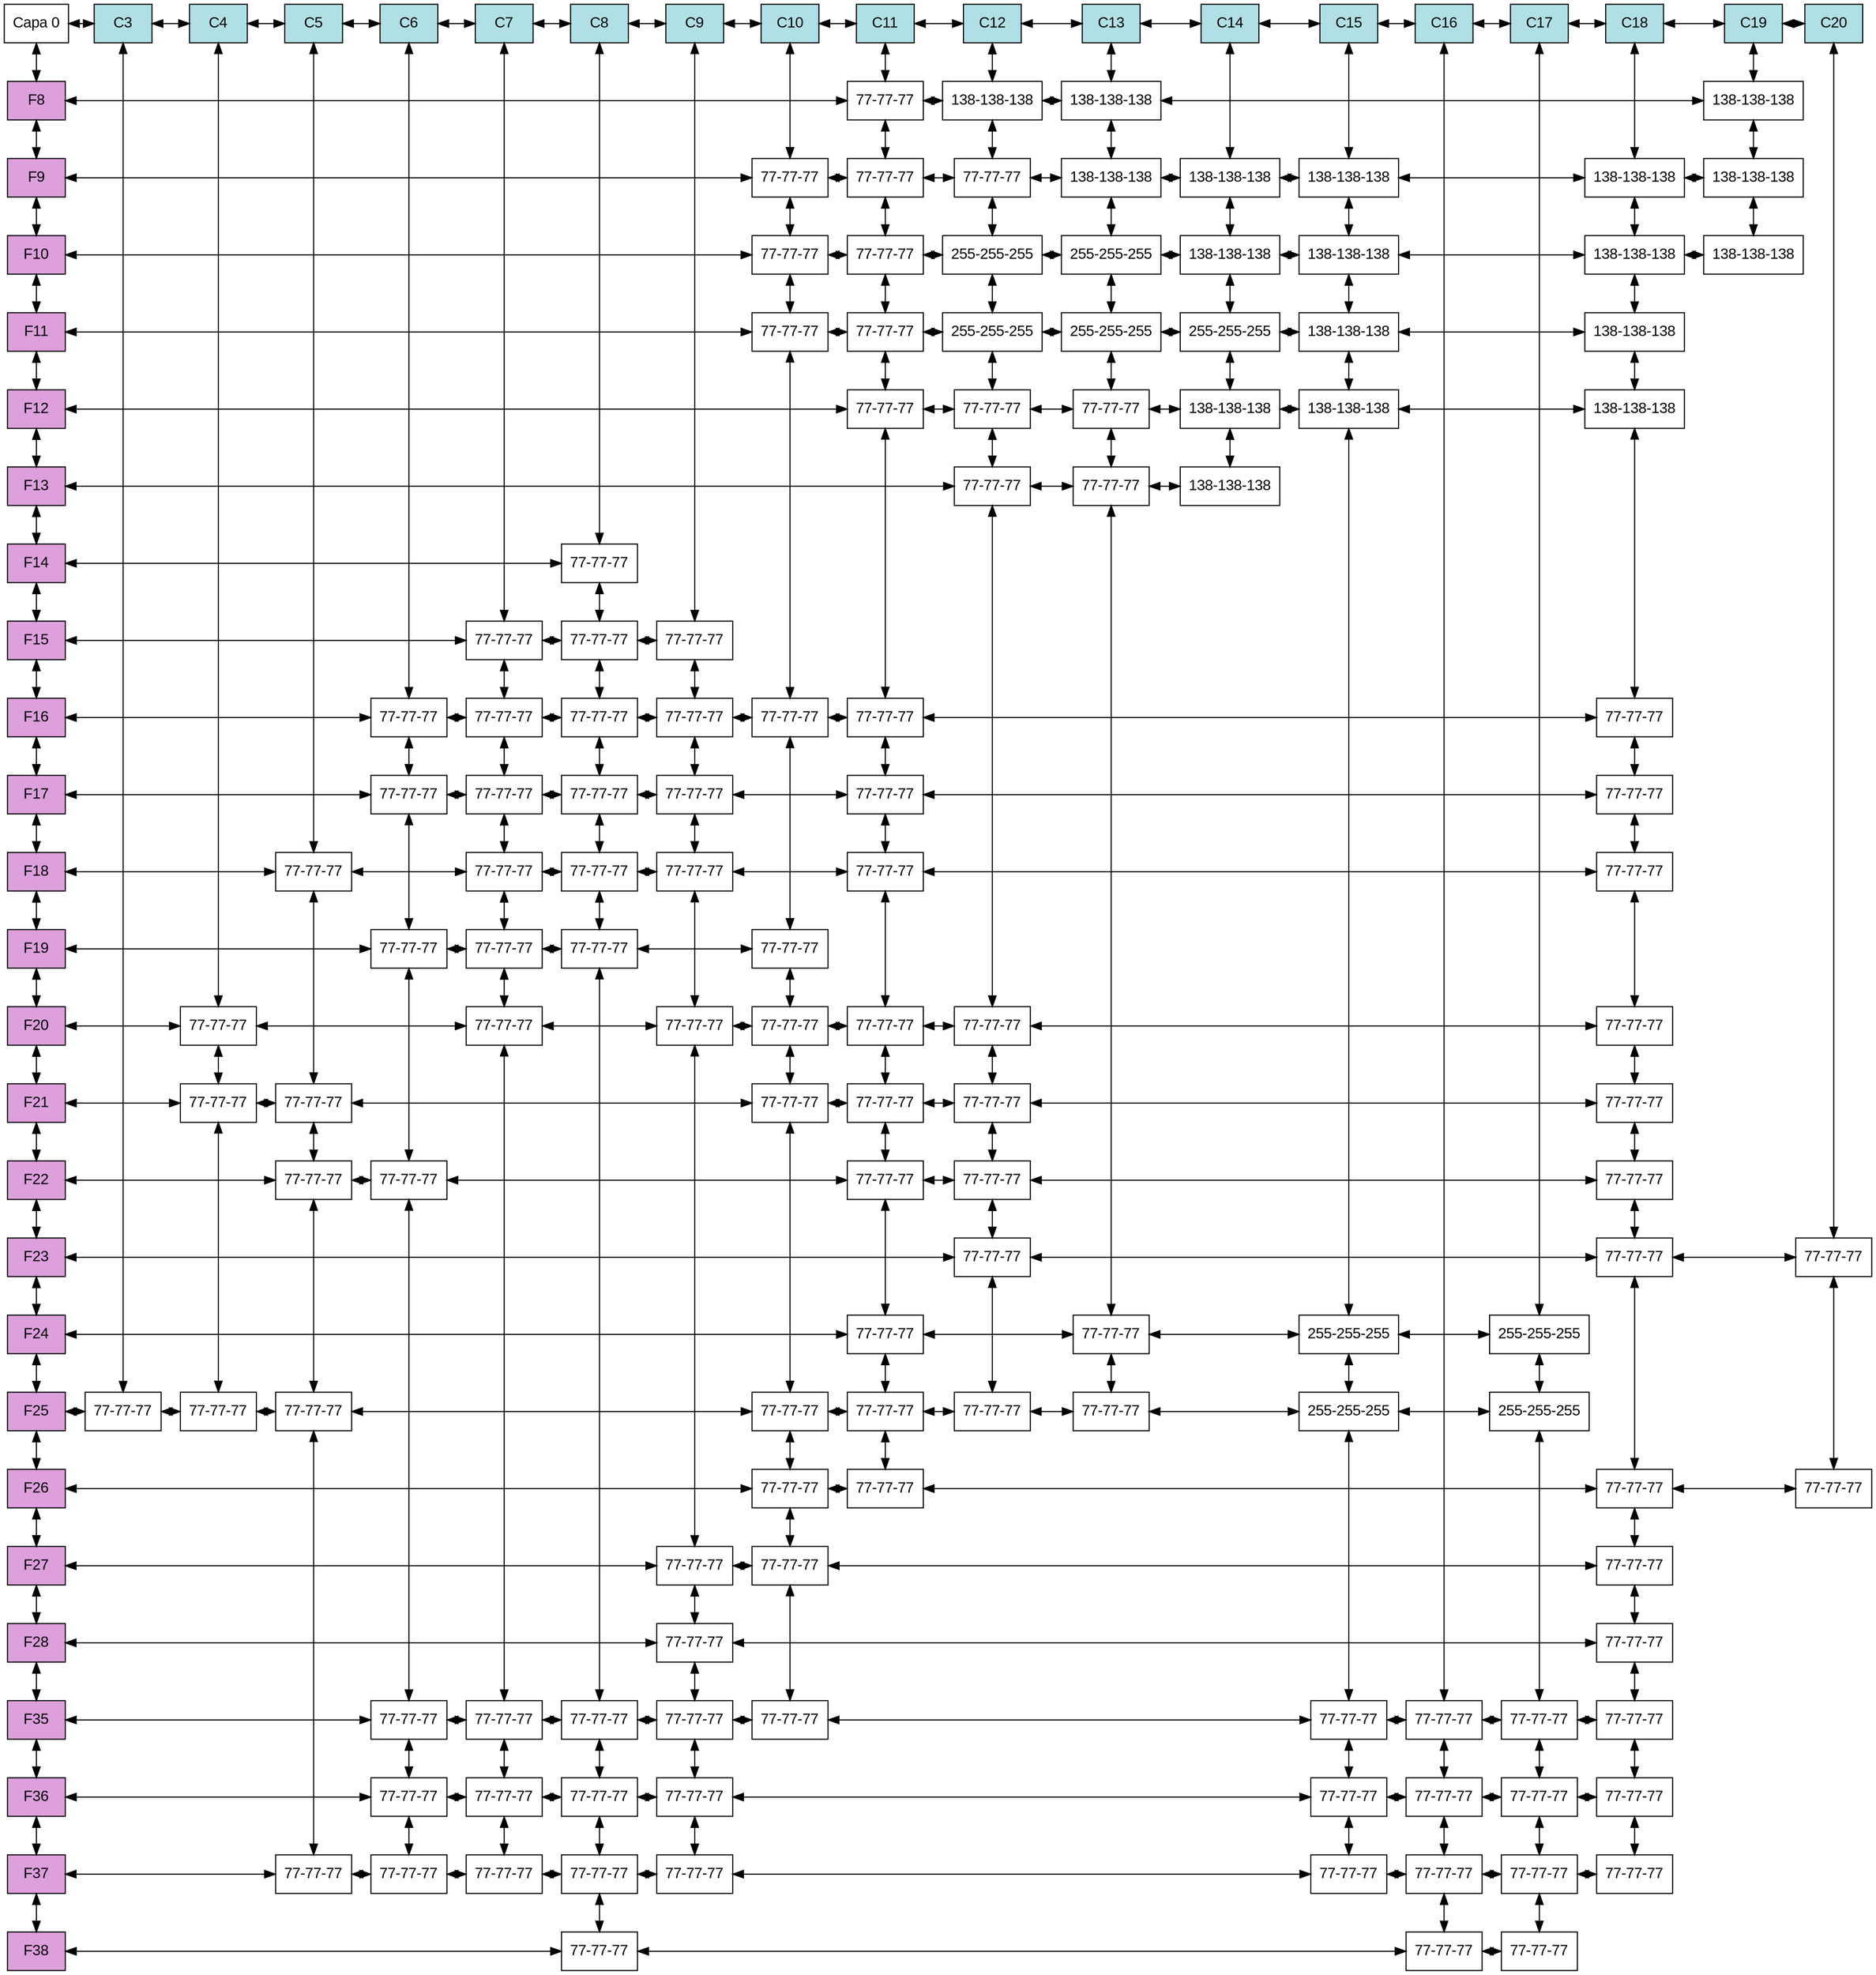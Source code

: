 digraph T{
	node[shape=box fontname="Arial" fillcolor="white" style=filled];
	edge[dir="both"];
	Root[label = "Capa 0", group="0"];
	F8[group="0" fillcolor="plum"];
	F9[group="0" fillcolor="plum"];
	F10[group="0" fillcolor="plum"];
	F11[group="0" fillcolor="plum"];
	F12[group="0" fillcolor="plum"];
	F13[group="0" fillcolor="plum"];
	F14[group="0" fillcolor="plum"];
	F15[group="0" fillcolor="plum"];
	F16[group="0" fillcolor="plum"];
	F17[group="0" fillcolor="plum"];
	F18[group="0" fillcolor="plum"];
	F19[group="0" fillcolor="plum"];
	F20[group="0" fillcolor="plum"];
	F21[group="0" fillcolor="plum"];
	F22[group="0" fillcolor="plum"];
	F23[group="0" fillcolor="plum"];
	F24[group="0" fillcolor="plum"];
	F25[group="0" fillcolor="plum"];
	F26[group="0" fillcolor="plum"];
	F27[group="0" fillcolor="plum"];
	F28[group="0" fillcolor="plum"];
	F35[group="0" fillcolor="plum"];
	F36[group="0" fillcolor="plum"];
	F37[group="0" fillcolor="plum"];
	F38[group="0" fillcolor="plum"];
	C3[group="3" fillcolor="powderblue"];
	C4[group="4" fillcolor="powderblue"];
	C5[group="5" fillcolor="powderblue"];
	C6[group="6" fillcolor="powderblue"];
	C7[group="7" fillcolor="powderblue"];
	C8[group="8" fillcolor="powderblue"];
	C9[group="9" fillcolor="powderblue"];
	C10[group="10" fillcolor="powderblue"];
	C11[group="11" fillcolor="powderblue"];
	C12[group="12" fillcolor="powderblue"];
	C13[group="13" fillcolor="powderblue"];
	C14[group="14" fillcolor="powderblue"];
	C15[group="15" fillcolor="powderblue"];
	C16[group="16" fillcolor="powderblue"];
	C17[group="17" fillcolor="powderblue"];
	C18[group="18" fillcolor="powderblue"];
	C19[group="19" fillcolor="powderblue"];
	C20[group="20" fillcolor="powderblue"];
	N25_3[group="3" label="77-77-77"];
	N20_4[group="4" label="77-77-77"];
	N21_4[group="4" label="77-77-77"];
	N25_4[group="4" label="77-77-77"];
	N18_5[group="5" label="77-77-77"];
	N21_5[group="5" label="77-77-77"];
	N22_5[group="5" label="77-77-77"];
	N25_5[group="5" label="77-77-77"];
	N37_5[group="5" label="77-77-77"];
	N16_6[group="6" label="77-77-77"];
	N17_6[group="6" label="77-77-77"];
	N19_6[group="6" label="77-77-77"];
	N22_6[group="6" label="77-77-77"];
	N35_6[group="6" label="77-77-77"];
	N36_6[group="6" label="77-77-77"];
	N37_6[group="6" label="77-77-77"];
	N15_7[group="7" label="77-77-77"];
	N16_7[group="7" label="77-77-77"];
	N17_7[group="7" label="77-77-77"];
	N18_7[group="7" label="77-77-77"];
	N19_7[group="7" label="77-77-77"];
	N20_7[group="7" label="77-77-77"];
	N35_7[group="7" label="77-77-77"];
	N36_7[group="7" label="77-77-77"];
	N37_7[group="7" label="77-77-77"];
	N14_8[group="8" label="77-77-77"];
	N15_8[group="8" label="77-77-77"];
	N16_8[group="8" label="77-77-77"];
	N17_8[group="8" label="77-77-77"];
	N18_8[group="8" label="77-77-77"];
	N19_8[group="8" label="77-77-77"];
	N35_8[group="8" label="77-77-77"];
	N36_8[group="8" label="77-77-77"];
	N37_8[group="8" label="77-77-77"];
	N38_8[group="8" label="77-77-77"];
	N15_9[group="9" label="77-77-77"];
	N16_9[group="9" label="77-77-77"];
	N17_9[group="9" label="77-77-77"];
	N18_9[group="9" label="77-77-77"];
	N20_9[group="9" label="77-77-77"];
	N27_9[group="9" label="77-77-77"];
	N28_9[group="9" label="77-77-77"];
	N35_9[group="9" label="77-77-77"];
	N36_9[group="9" label="77-77-77"];
	N37_9[group="9" label="77-77-77"];
	N9_10[group="10" label="77-77-77"];
	N10_10[group="10" label="77-77-77"];
	N11_10[group="10" label="77-77-77"];
	N16_10[group="10" label="77-77-77"];
	N19_10[group="10" label="77-77-77"];
	N20_10[group="10" label="77-77-77"];
	N21_10[group="10" label="77-77-77"];
	N25_10[group="10" label="77-77-77"];
	N26_10[group="10" label="77-77-77"];
	N27_10[group="10" label="77-77-77"];
	N35_10[group="10" label="77-77-77"];
	N8_11[group="11" label="77-77-77"];
	N9_11[group="11" label="77-77-77"];
	N10_11[group="11" label="77-77-77"];
	N11_11[group="11" label="77-77-77"];
	N12_11[group="11" label="77-77-77"];
	N16_11[group="11" label="77-77-77"];
	N17_11[group="11" label="77-77-77"];
	N18_11[group="11" label="77-77-77"];
	N20_11[group="11" label="77-77-77"];
	N21_11[group="11" label="77-77-77"];
	N22_11[group="11" label="77-77-77"];
	N24_11[group="11" label="77-77-77"];
	N25_11[group="11" label="77-77-77"];
	N26_11[group="11" label="77-77-77"];
	N8_12[group="12" label="138-138-138"];
	N9_12[group="12" label="77-77-77"];
	N10_12[group="12" label="255-255-255"];
	N11_12[group="12" label="255-255-255"];
	N12_12[group="12" label="77-77-77"];
	N13_12[group="12" label="77-77-77"];
	N20_12[group="12" label="77-77-77"];
	N21_12[group="12" label="77-77-77"];
	N22_12[group="12" label="77-77-77"];
	N23_12[group="12" label="77-77-77"];
	N25_12[group="12" label="77-77-77"];
	N8_13[group="13" label="138-138-138"];
	N9_13[group="13" label="138-138-138"];
	N10_13[group="13" label="255-255-255"];
	N11_13[group="13" label="255-255-255"];
	N12_13[group="13" label="77-77-77"];
	N13_13[group="13" label="77-77-77"];
	N24_13[group="13" label="77-77-77"];
	N25_13[group="13" label="77-77-77"];
	N9_14[group="14" label="138-138-138"];
	N10_14[group="14" label="138-138-138"];
	N11_14[group="14" label="255-255-255"];
	N12_14[group="14" label="138-138-138"];
	N13_14[group="14" label="138-138-138"];
	N9_15[group="15" label="138-138-138"];
	N10_15[group="15" label="138-138-138"];
	N11_15[group="15" label="138-138-138"];
	N12_15[group="15" label="138-138-138"];
	N24_15[group="15" label="255-255-255"];
	N25_15[group="15" label="255-255-255"];
	N35_15[group="15" label="77-77-77"];
	N36_15[group="15" label="77-77-77"];
	N37_15[group="15" label="77-77-77"];
	N35_16[group="16" label="77-77-77"];
	N36_16[group="16" label="77-77-77"];
	N37_16[group="16" label="77-77-77"];
	N38_16[group="16" label="77-77-77"];
	N24_17[group="17" label="255-255-255"];
	N25_17[group="17" label="255-255-255"];
	N35_17[group="17" label="77-77-77"];
	N36_17[group="17" label="77-77-77"];
	N37_17[group="17" label="77-77-77"];
	N38_17[group="17" label="77-77-77"];
	N9_18[group="18" label="138-138-138"];
	N10_18[group="18" label="138-138-138"];
	N11_18[group="18" label="138-138-138"];
	N12_18[group="18" label="138-138-138"];
	N16_18[group="18" label="77-77-77"];
	N17_18[group="18" label="77-77-77"];
	N18_18[group="18" label="77-77-77"];
	N20_18[group="18" label="77-77-77"];
	N21_18[group="18" label="77-77-77"];
	N22_18[group="18" label="77-77-77"];
	N23_18[group="18" label="77-77-77"];
	N26_18[group="18" label="77-77-77"];
	N27_18[group="18" label="77-77-77"];
	N28_18[group="18" label="77-77-77"];
	N35_18[group="18" label="77-77-77"];
	N36_18[group="18" label="77-77-77"];
	N37_18[group="18" label="77-77-77"];
	N8_19[group="19" label="138-138-138"];
	N9_19[group="19" label="138-138-138"];
	N10_19[group="19" label="138-138-138"];
	N23_20[group="20" label="77-77-77"];
	N26_20[group="20" label="77-77-77"];
	subgraph columnHeader {
		rank = same;
		Root -> C3 -> C4 -> C5 -> C6 -> C7 -> C8 -> C9 -> C10 -> C11 -> C12 -> C13 -> C14 -> C15 -> C16 -> C17 -> C18 -> C19 -> C20;
	}
	subgraph row8 {
		rank = same;
		F8 -> N8_11 -> N8_12 -> N8_13 -> N8_19;
	}
	subgraph row9 {
		rank = same;
		F9 -> N9_10 -> N9_11 -> N9_12 -> N9_13 -> N9_14 -> N9_15 -> N9_18 -> N9_19;
	}
	subgraph row10 {
		rank = same;
		F10 -> N10_10 -> N10_11 -> N10_12 -> N10_13 -> N10_14 -> N10_15 -> N10_18 -> N10_19;
	}
	subgraph row11 {
		rank = same;
		F11 -> N11_10 -> N11_11 -> N11_12 -> N11_13 -> N11_14 -> N11_15 -> N11_18;
	}
	subgraph row12 {
		rank = same;
		F12 -> N12_11 -> N12_12 -> N12_13 -> N12_14 -> N12_15 -> N12_18;
	}
	subgraph row13 {
		rank = same;
		F13 -> N13_12 -> N13_13 -> N13_14;
	}
	subgraph row14 {
		rank = same;
		F14 -> N14_8;
	}
	subgraph row15 {
		rank = same;
		F15 -> N15_7 -> N15_8 -> N15_9;
	}
	subgraph row16 {
		rank = same;
		F16 -> N16_6 -> N16_7 -> N16_8 -> N16_9 -> N16_10 -> N16_11 -> N16_18;
	}
	subgraph row17 {
		rank = same;
		F17 -> N17_6 -> N17_7 -> N17_8 -> N17_9 -> N17_11 -> N17_18;
	}
	subgraph row18 {
		rank = same;
		F18 -> N18_5 -> N18_7 -> N18_8 -> N18_9 -> N18_11 -> N18_18;
	}
	subgraph row19 {
		rank = same;
		F19 -> N19_6 -> N19_7 -> N19_8 -> N19_10;
	}
	subgraph row20 {
		rank = same;
		F20 -> N20_4 -> N20_7 -> N20_9 -> N20_10 -> N20_11 -> N20_12 -> N20_18;
	}
	subgraph row21 {
		rank = same;
		F21 -> N21_4 -> N21_5 -> N21_10 -> N21_11 -> N21_12 -> N21_18;
	}
	subgraph row22 {
		rank = same;
		F22 -> N22_5 -> N22_6 -> N22_11 -> N22_12 -> N22_18;
	}
	subgraph row23 {
		rank = same;
		F23 -> N23_12 -> N23_18 -> N23_20;
	}
	subgraph row24 {
		rank = same;
		F24 -> N24_11 -> N24_13 -> N24_15 -> N24_17;
	}
	subgraph row25 {
		rank = same;
		F25 -> N25_3 -> N25_4 -> N25_5 -> N25_10 -> N25_11 -> N25_12 -> N25_13 -> N25_15 -> N25_17;
	}
	subgraph row26 {
		rank = same;
		F26 -> N26_10 -> N26_11 -> N26_18 -> N26_20;
	}
	subgraph row27 {
		rank = same;
		F27 -> N27_9 -> N27_10 -> N27_18;
	}
	subgraph row28 {
		rank = same;
		F28 -> N28_9 -> N28_18;
	}
	subgraph row35 {
		rank = same;
		F35 -> N35_6 -> N35_7 -> N35_8 -> N35_9 -> N35_10 -> N35_15 -> N35_16 -> N35_17 -> N35_18;
	}
	subgraph row36 {
		rank = same;
		F36 -> N36_6 -> N36_7 -> N36_8 -> N36_9 -> N36_15 -> N36_16 -> N36_17 -> N36_18;
	}
	subgraph row37 {
		rank = same;
		F37 -> N37_5 -> N37_6 -> N37_7 -> N37_8 -> N37_9 -> N37_15 -> N37_16 -> N37_17 -> N37_18;
	}
	subgraph row38 {
		rank = same;
		F38 -> N38_8 -> N38_16 -> N38_17;
	}
	subgraph rowHeader {
		Root -> F8 -> F9 -> F10 -> F11 -> F12 -> F13 -> F14 -> F15 -> F16 -> F17 -> F18 -> F19 -> F20 -> F21 -> F22 -> F23 -> F24 -> F25 -> F26 -> F27 -> F28 -> F35 -> F36 -> F37 -> F38;
	}
	subgraph column3 {
		C3 -> N25_3;
	}
	subgraph column4 {
		C4 -> N20_4 -> N21_4 -> N25_4;
	}
	subgraph column5 {
		C5 -> N18_5 -> N21_5 -> N22_5 -> N25_5 -> N37_5;
	}
	subgraph column6 {
		C6 -> N16_6 -> N17_6 -> N19_6 -> N22_6 -> N35_6 -> N36_6 -> N37_6;
	}
	subgraph column7 {
		C7 -> N15_7 -> N16_7 -> N17_7 -> N18_7 -> N19_7 -> N20_7 -> N35_7 -> N36_7 -> N37_7;
	}
	subgraph column8 {
		C8 -> N14_8 -> N15_8 -> N16_8 -> N17_8 -> N18_8 -> N19_8 -> N35_8 -> N36_8 -> N37_8 -> N38_8;
	}
	subgraph column9 {
		C9 -> N15_9 -> N16_9 -> N17_9 -> N18_9 -> N20_9 -> N27_9 -> N28_9 -> N35_9 -> N36_9 -> N37_9;
	}
	subgraph column10 {
		C10 -> N9_10 -> N10_10 -> N11_10 -> N16_10 -> N19_10 -> N20_10 -> N21_10 -> N25_10 -> N26_10 -> N27_10 -> N35_10;
	}
	subgraph column11 {
		C11 -> N8_11 -> N9_11 -> N10_11 -> N11_11 -> N12_11 -> N16_11 -> N17_11 -> N18_11 -> N20_11 -> N21_11 -> N22_11 -> N24_11 -> N25_11 -> N26_11;
	}
	subgraph column12 {
		C12 -> N8_12 -> N9_12 -> N10_12 -> N11_12 -> N12_12 -> N13_12 -> N20_12 -> N21_12 -> N22_12 -> N23_12 -> N25_12;
	}
	subgraph column13 {
		C13 -> N8_13 -> N9_13 -> N10_13 -> N11_13 -> N12_13 -> N13_13 -> N24_13 -> N25_13;
	}
	subgraph column14 {
		C14 -> N9_14 -> N10_14 -> N11_14 -> N12_14 -> N13_14;
	}
	subgraph column15 {
		C15 -> N9_15 -> N10_15 -> N11_15 -> N12_15 -> N24_15 -> N25_15 -> N35_15 -> N36_15 -> N37_15;
	}
	subgraph column16 {
		C16 -> N35_16 -> N36_16 -> N37_16 -> N38_16;
	}
	subgraph column17 {
		C17 -> N24_17 -> N25_17 -> N35_17 -> N36_17 -> N37_17 -> N38_17;
	}
	subgraph column18 {
		C18 -> N9_18 -> N10_18 -> N11_18 -> N12_18 -> N16_18 -> N17_18 -> N18_18 -> N20_18 -> N21_18 -> N22_18 -> N23_18 -> N26_18 -> N27_18 -> N28_18 -> N35_18 -> N36_18 -> N37_18;
	}
	subgraph column19 {
		C19 -> N8_19 -> N9_19 -> N10_19;
	}
	subgraph column20 {
		C20 -> N23_20 -> N26_20;
	}
}